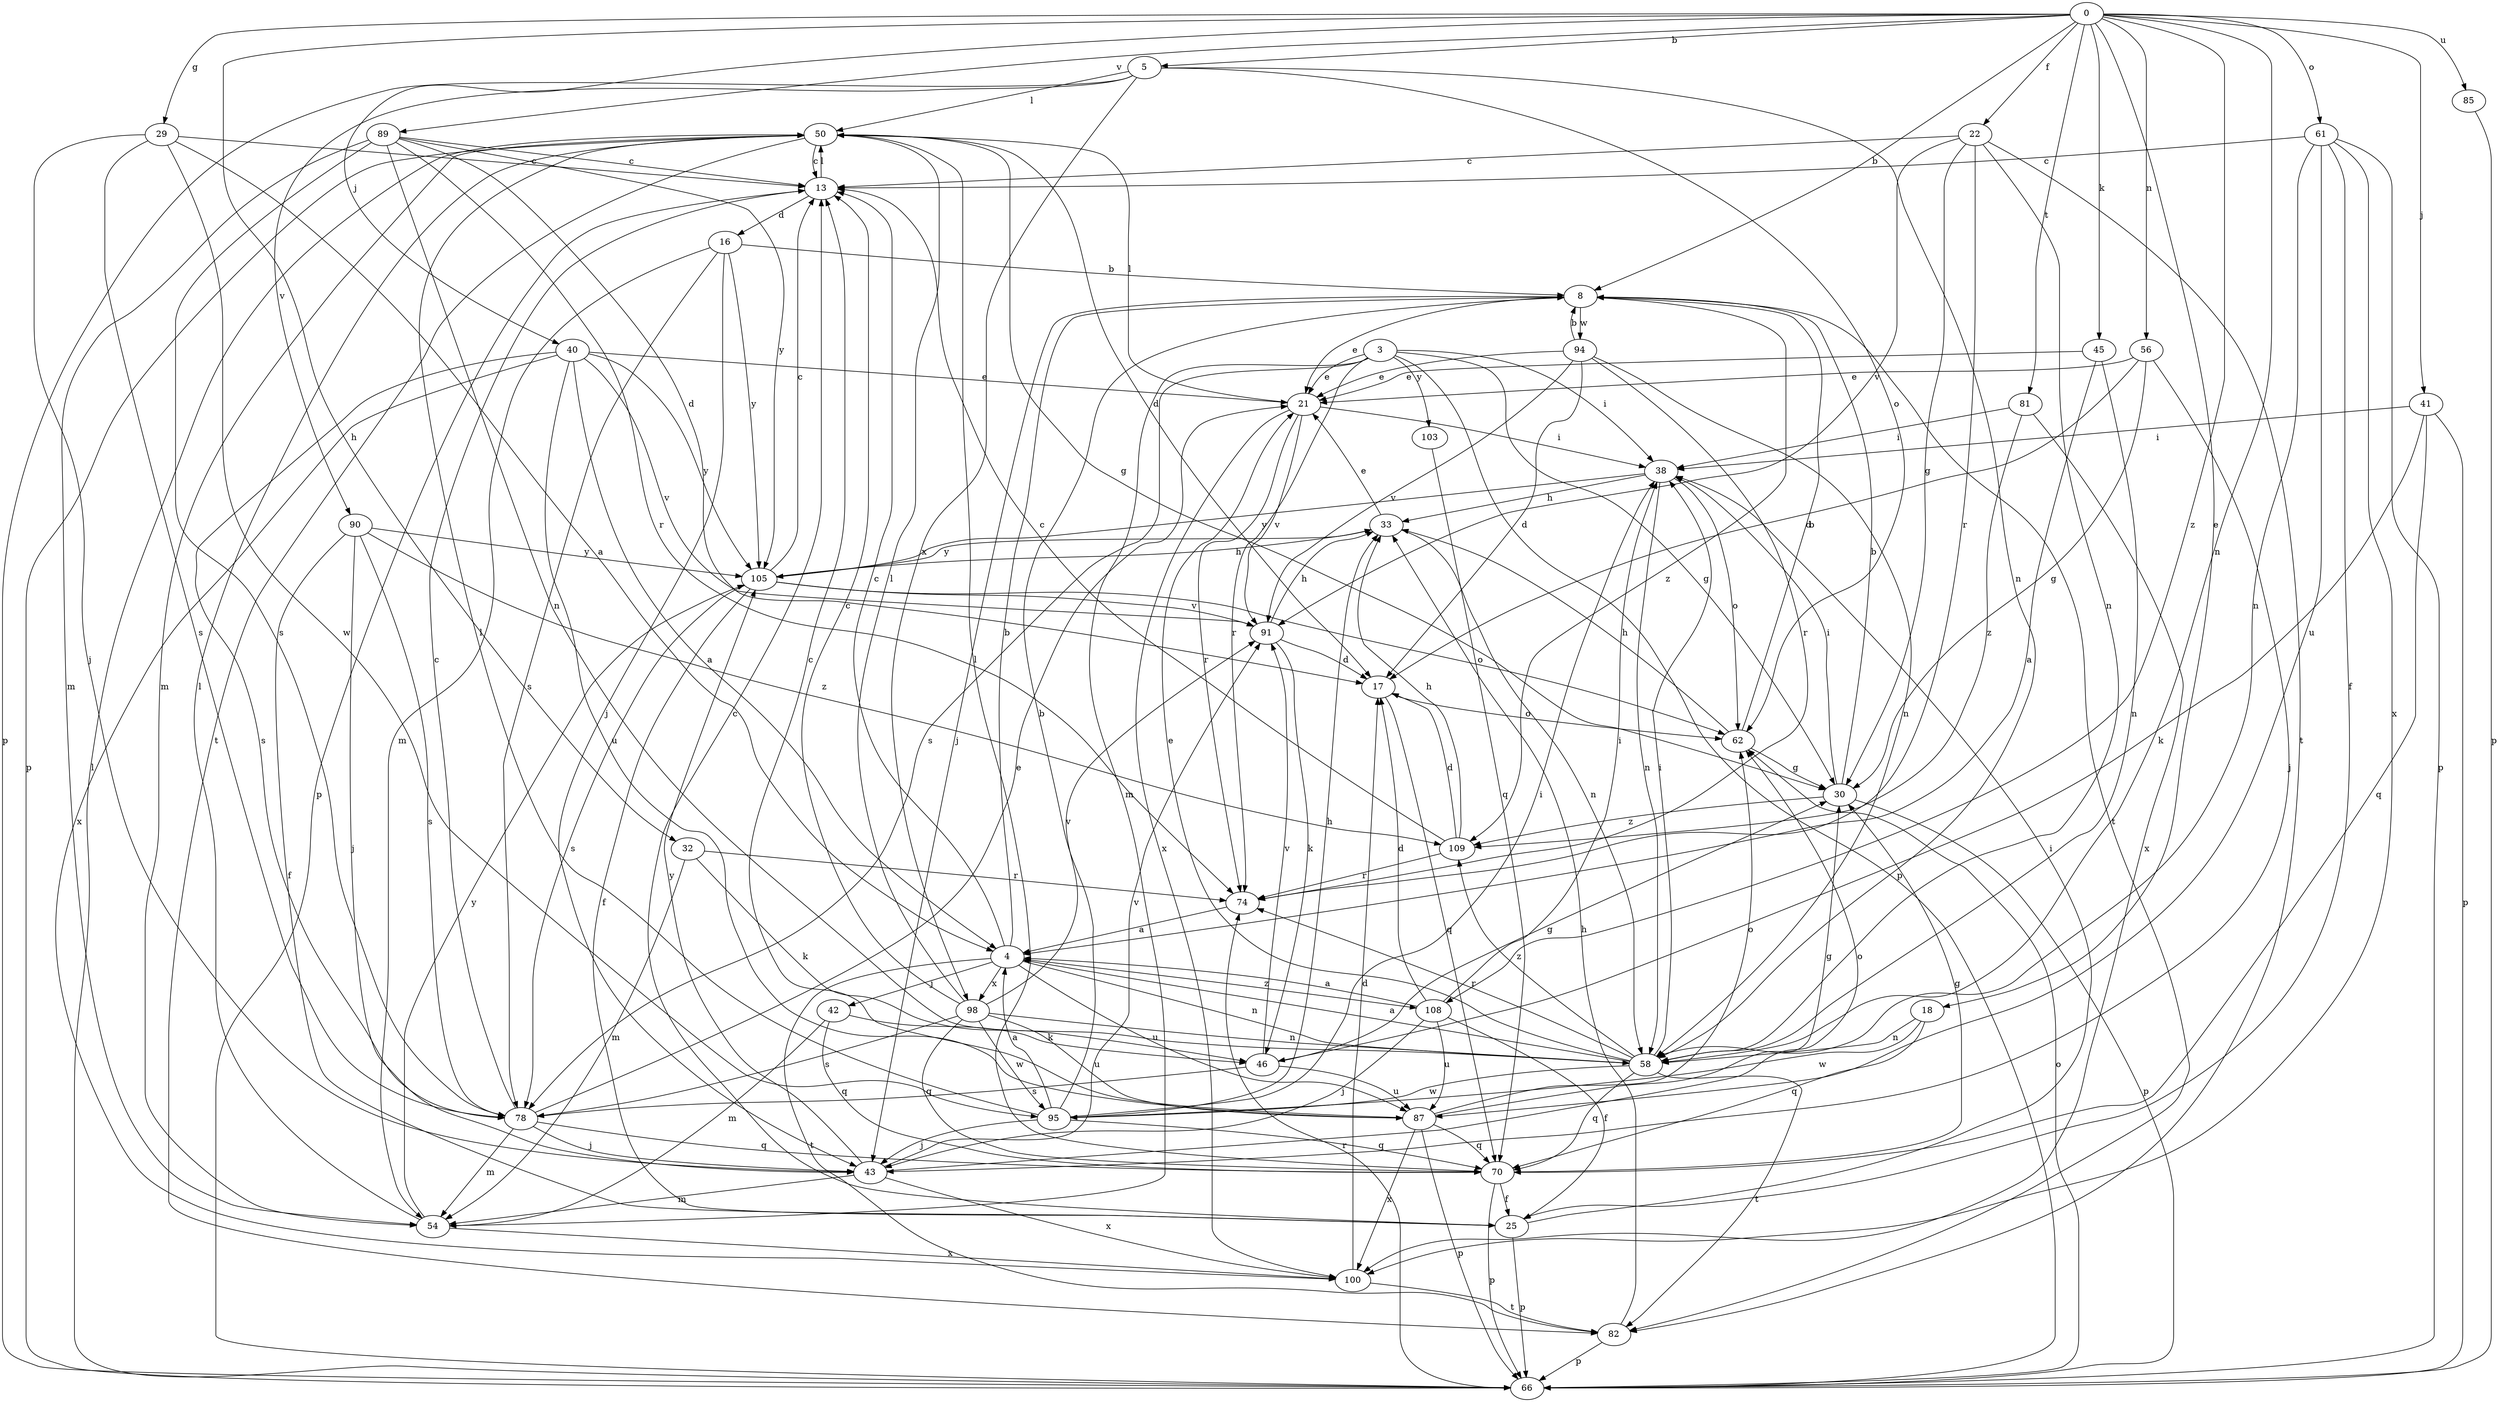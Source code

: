 strict digraph  {
0;
3;
4;
5;
8;
13;
16;
17;
18;
21;
22;
25;
29;
30;
32;
33;
38;
40;
41;
42;
43;
45;
46;
50;
54;
56;
58;
61;
62;
66;
70;
74;
78;
81;
82;
85;
87;
89;
90;
91;
94;
95;
98;
100;
103;
105;
108;
109;
0 -> 5  [label=b];
0 -> 8  [label=b];
0 -> 18  [label=e];
0 -> 22  [label=f];
0 -> 29  [label=g];
0 -> 32  [label=h];
0 -> 40  [label=j];
0 -> 41  [label=j];
0 -> 45  [label=k];
0 -> 56  [label=n];
0 -> 58  [label=n];
0 -> 61  [label=o];
0 -> 81  [label=t];
0 -> 85  [label=u];
0 -> 89  [label=v];
0 -> 108  [label=z];
3 -> 21  [label=e];
3 -> 30  [label=g];
3 -> 38  [label=i];
3 -> 54  [label=m];
3 -> 66  [label=p];
3 -> 74  [label=r];
3 -> 78  [label=s];
3 -> 103  [label=y];
4 -> 8  [label=b];
4 -> 13  [label=c];
4 -> 42  [label=j];
4 -> 58  [label=n];
4 -> 82  [label=t];
4 -> 87  [label=u];
4 -> 98  [label=x];
4 -> 108  [label=z];
5 -> 50  [label=l];
5 -> 58  [label=n];
5 -> 62  [label=o];
5 -> 66  [label=p];
5 -> 90  [label=v];
5 -> 98  [label=x];
8 -> 21  [label=e];
8 -> 43  [label=j];
8 -> 82  [label=t];
8 -> 94  [label=w];
8 -> 109  [label=z];
13 -> 16  [label=d];
13 -> 50  [label=l];
13 -> 66  [label=p];
16 -> 8  [label=b];
16 -> 43  [label=j];
16 -> 54  [label=m];
16 -> 78  [label=s];
16 -> 105  [label=y];
17 -> 62  [label=o];
17 -> 70  [label=q];
18 -> 58  [label=n];
18 -> 70  [label=q];
18 -> 95  [label=w];
21 -> 38  [label=i];
21 -> 50  [label=l];
21 -> 74  [label=r];
21 -> 91  [label=v];
21 -> 100  [label=x];
22 -> 13  [label=c];
22 -> 30  [label=g];
22 -> 58  [label=n];
22 -> 74  [label=r];
22 -> 82  [label=t];
22 -> 91  [label=v];
25 -> 13  [label=c];
25 -> 38  [label=i];
25 -> 66  [label=p];
29 -> 4  [label=a];
29 -> 13  [label=c];
29 -> 43  [label=j];
29 -> 78  [label=s];
29 -> 95  [label=w];
30 -> 8  [label=b];
30 -> 38  [label=i];
30 -> 66  [label=p];
30 -> 109  [label=z];
32 -> 46  [label=k];
32 -> 54  [label=m];
32 -> 74  [label=r];
33 -> 21  [label=e];
33 -> 58  [label=n];
33 -> 105  [label=y];
38 -> 33  [label=h];
38 -> 58  [label=n];
38 -> 62  [label=o];
38 -> 105  [label=y];
40 -> 4  [label=a];
40 -> 21  [label=e];
40 -> 78  [label=s];
40 -> 87  [label=u];
40 -> 91  [label=v];
40 -> 100  [label=x];
40 -> 105  [label=y];
41 -> 38  [label=i];
41 -> 46  [label=k];
41 -> 66  [label=p];
41 -> 70  [label=q];
42 -> 46  [label=k];
42 -> 54  [label=m];
42 -> 70  [label=q];
43 -> 54  [label=m];
43 -> 62  [label=o];
43 -> 91  [label=v];
43 -> 100  [label=x];
43 -> 105  [label=y];
45 -> 4  [label=a];
45 -> 21  [label=e];
45 -> 58  [label=n];
46 -> 30  [label=g];
46 -> 78  [label=s];
46 -> 87  [label=u];
46 -> 91  [label=v];
50 -> 13  [label=c];
50 -> 17  [label=d];
50 -> 30  [label=g];
50 -> 54  [label=m];
50 -> 66  [label=p];
50 -> 82  [label=t];
54 -> 50  [label=l];
54 -> 100  [label=x];
54 -> 105  [label=y];
56 -> 17  [label=d];
56 -> 21  [label=e];
56 -> 30  [label=g];
56 -> 43  [label=j];
58 -> 4  [label=a];
58 -> 21  [label=e];
58 -> 38  [label=i];
58 -> 70  [label=q];
58 -> 74  [label=r];
58 -> 82  [label=t];
58 -> 95  [label=w];
58 -> 109  [label=z];
61 -> 13  [label=c];
61 -> 25  [label=f];
61 -> 58  [label=n];
61 -> 66  [label=p];
61 -> 87  [label=u];
61 -> 100  [label=x];
62 -> 8  [label=b];
62 -> 30  [label=g];
62 -> 33  [label=h];
66 -> 50  [label=l];
66 -> 62  [label=o];
66 -> 74  [label=r];
70 -> 25  [label=f];
70 -> 30  [label=g];
70 -> 50  [label=l];
70 -> 66  [label=p];
74 -> 4  [label=a];
78 -> 13  [label=c];
78 -> 21  [label=e];
78 -> 43  [label=j];
78 -> 54  [label=m];
78 -> 70  [label=q];
81 -> 38  [label=i];
81 -> 100  [label=x];
81 -> 109  [label=z];
82 -> 33  [label=h];
82 -> 66  [label=p];
85 -> 66  [label=p];
87 -> 13  [label=c];
87 -> 30  [label=g];
87 -> 62  [label=o];
87 -> 66  [label=p];
87 -> 70  [label=q];
87 -> 100  [label=x];
89 -> 13  [label=c];
89 -> 17  [label=d];
89 -> 54  [label=m];
89 -> 58  [label=n];
89 -> 74  [label=r];
89 -> 78  [label=s];
89 -> 105  [label=y];
90 -> 25  [label=f];
90 -> 43  [label=j];
90 -> 78  [label=s];
90 -> 105  [label=y];
90 -> 109  [label=z];
91 -> 17  [label=d];
91 -> 33  [label=h];
91 -> 46  [label=k];
94 -> 8  [label=b];
94 -> 17  [label=d];
94 -> 21  [label=e];
94 -> 58  [label=n];
94 -> 74  [label=r];
94 -> 91  [label=v];
95 -> 4  [label=a];
95 -> 8  [label=b];
95 -> 33  [label=h];
95 -> 38  [label=i];
95 -> 43  [label=j];
95 -> 50  [label=l];
95 -> 70  [label=q];
98 -> 13  [label=c];
98 -> 50  [label=l];
98 -> 58  [label=n];
98 -> 70  [label=q];
98 -> 78  [label=s];
98 -> 87  [label=u];
98 -> 91  [label=v];
98 -> 95  [label=w];
100 -> 17  [label=d];
100 -> 82  [label=t];
103 -> 70  [label=q];
105 -> 13  [label=c];
105 -> 25  [label=f];
105 -> 33  [label=h];
105 -> 62  [label=o];
105 -> 78  [label=s];
105 -> 91  [label=v];
108 -> 4  [label=a];
108 -> 17  [label=d];
108 -> 25  [label=f];
108 -> 38  [label=i];
108 -> 43  [label=j];
108 -> 87  [label=u];
109 -> 13  [label=c];
109 -> 17  [label=d];
109 -> 33  [label=h];
109 -> 74  [label=r];
}
